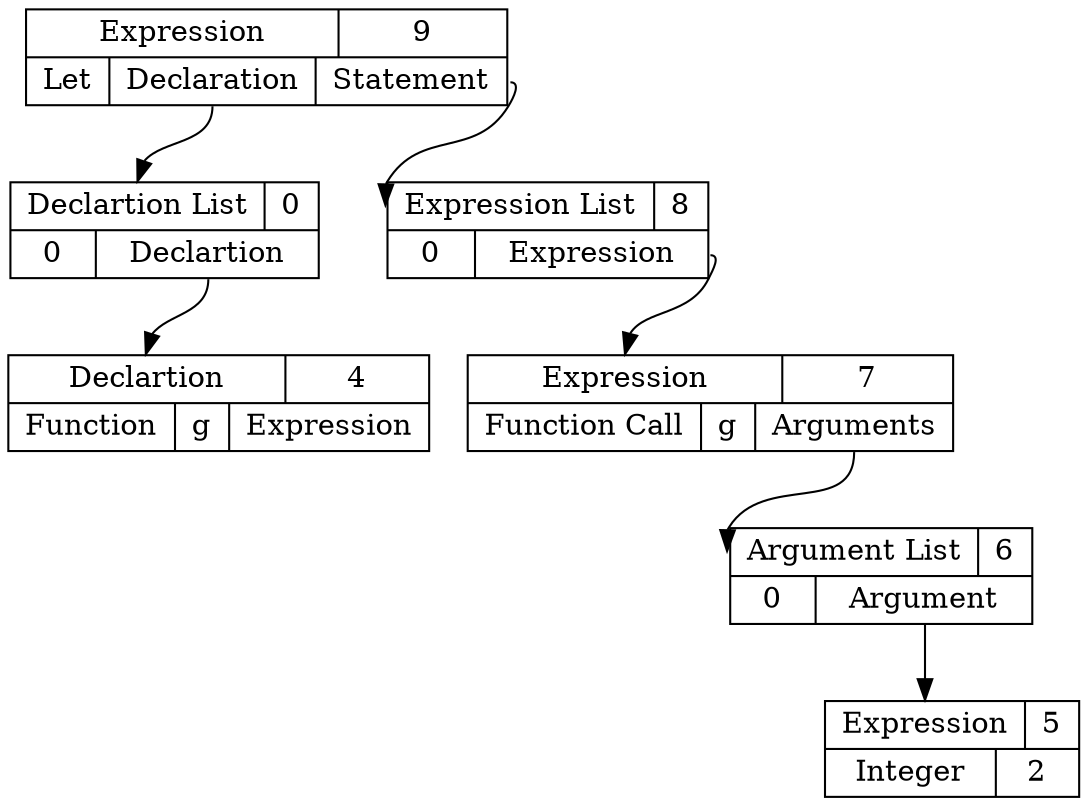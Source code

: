 digraph ast {
9 [shape=record, label="{ { <ptr> Expression | 9 } |{ Let | <dec> Declaration | <stmt> Statement } } "];
4 [shape=record, label="{ { <ptr> Declartion | 4 } | {Function | g | <exp> Expression } }"];
0:pos0 -> 4:ptr;
0 [shape=record, label="{ { <ptr> Declartion List | 0 } | { 0 | <pos0> Declartion } }"];
9:dec -> 0:ptr
7 [shape=record, label="{ { <ptr> Expression | 7 } |{ Function Call | g | <argpos> Arguments} }"];
5 [shape=record, label="{ { <ptr> Expression | 5 } |{ Integer | 2 } }"];
6:pos0 -> 5:ptr;
6 [shape=record, label="{ { <ptr> Argument List | 6 } | { 0 | <pos0> Argument } }"];
7:argpos -> 6:ptr
8:pos0 -> 7:ptr;
8 [shape=record, label="{ { <ptr> Expression List | 8 } | { 0 | <pos0> Expression } }"];
9:stmt -> 8:ptr
}
